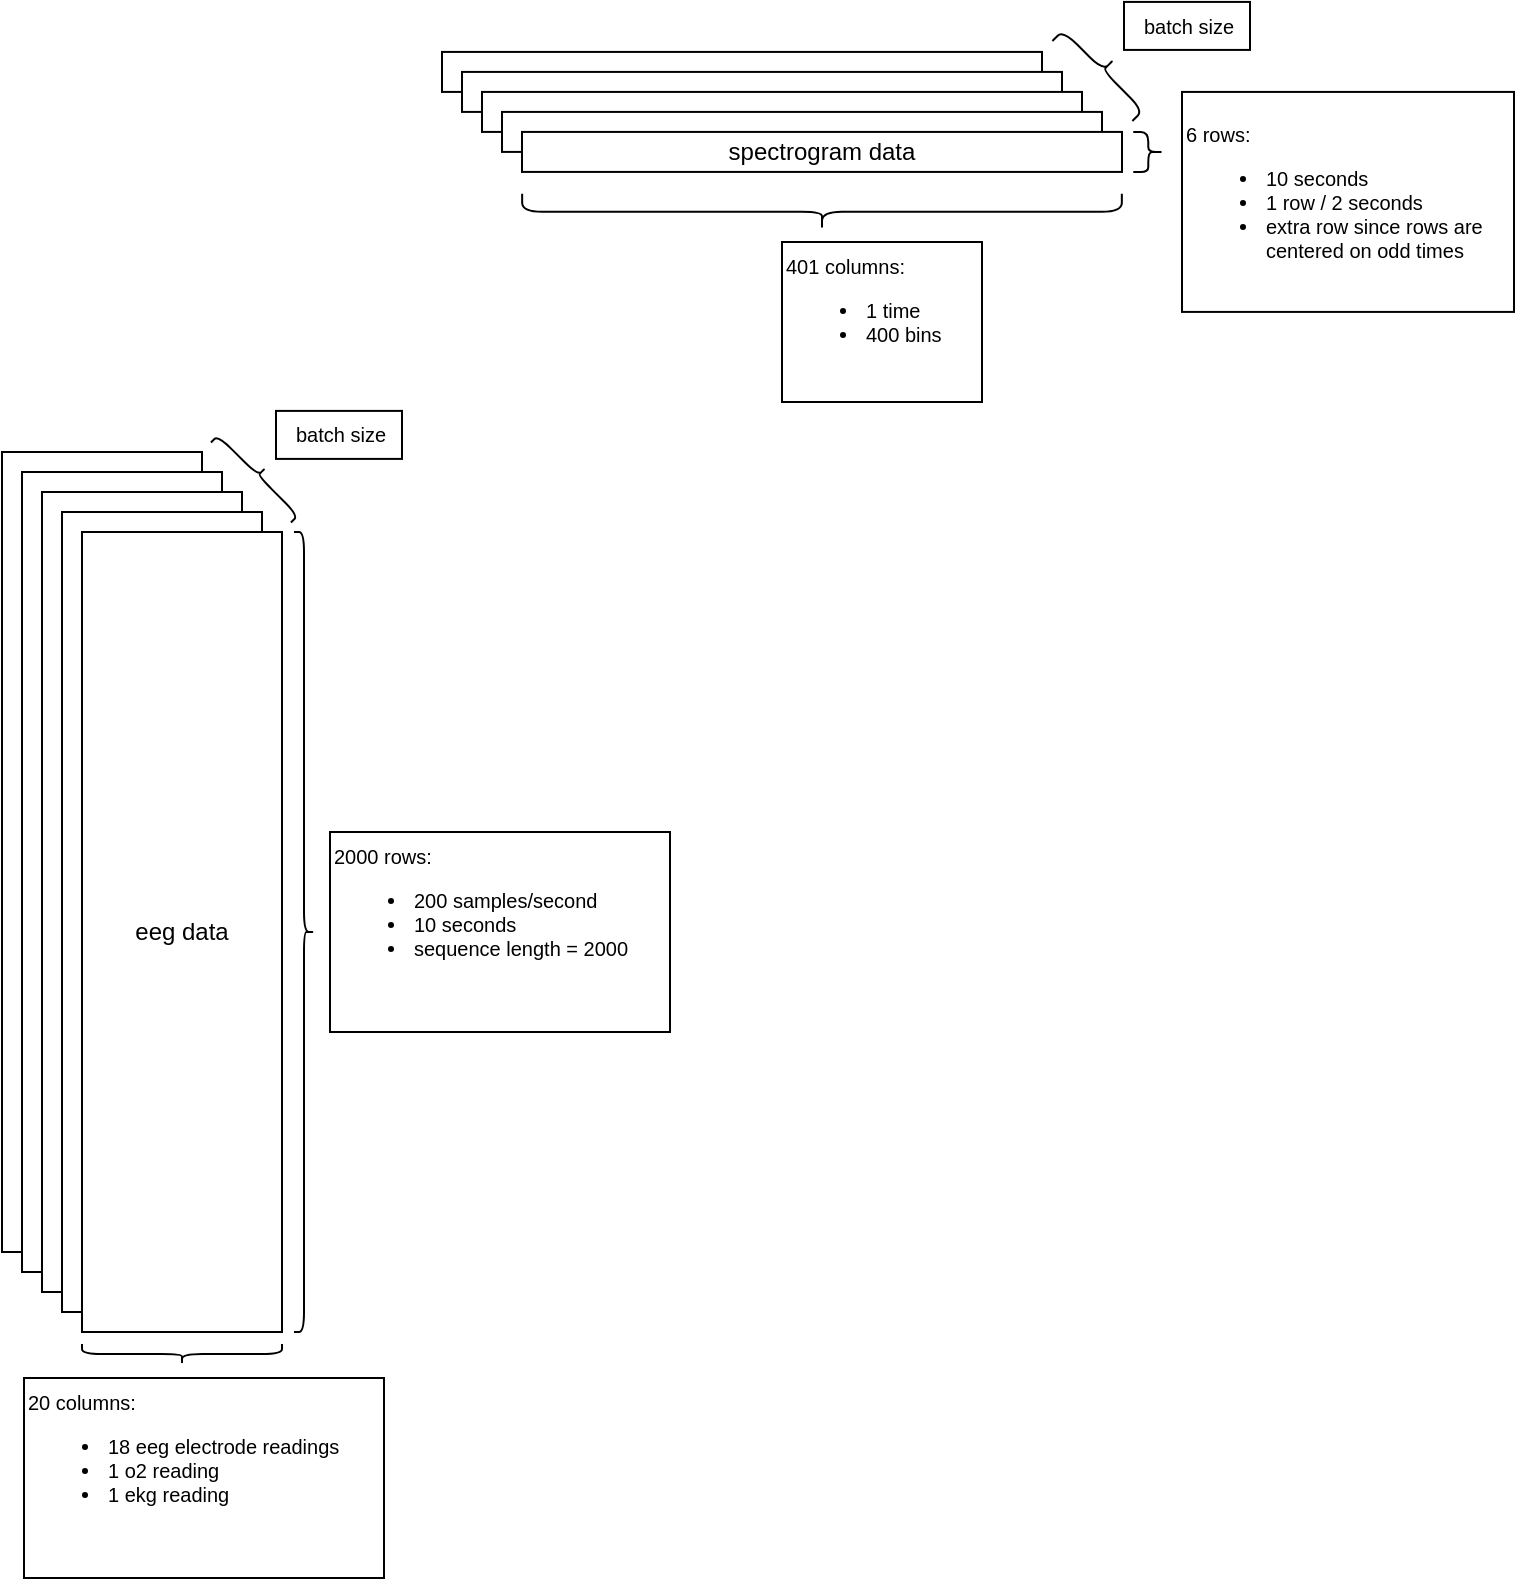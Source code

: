 <mxfile>
    <diagram id="N3PUmzgvgMg_7swP09s3" name="Page-1">
        <mxGraphModel dx="1218" dy="1087" grid="0" gridSize="10" guides="1" tooltips="1" connect="1" arrows="1" fold="1" page="1" pageScale="1" pageWidth="850" pageHeight="1100" math="0" shadow="0">
            <root>
                <mxCell id="0"/>
                <mxCell id="1" parent="0"/>
                <mxCell id="10" value="eeg data" style="whiteSpace=wrap;html=1;" parent="1" vertex="1">
                    <mxGeometry x="40" y="320" width="100" height="400" as="geometry"/>
                </mxCell>
                <mxCell id="9" value="eeg data" style="whiteSpace=wrap;html=1;" parent="1" vertex="1">
                    <mxGeometry x="50" y="330" width="100" height="400" as="geometry"/>
                </mxCell>
                <mxCell id="8" value="eeg data" style="whiteSpace=wrap;html=1;" parent="1" vertex="1">
                    <mxGeometry x="60" y="340" width="100" height="400" as="geometry"/>
                </mxCell>
                <mxCell id="7" value="eeg data" style="whiteSpace=wrap;html=1;" parent="1" vertex="1">
                    <mxGeometry x="70" y="350" width="100" height="400" as="geometry"/>
                </mxCell>
                <mxCell id="2" value="eeg data" style="whiteSpace=wrap;html=1;" parent="1" vertex="1">
                    <mxGeometry x="80" y="360" width="100" height="400" as="geometry"/>
                </mxCell>
                <mxCell id="3" value="" style="shape=curlyBracket;whiteSpace=wrap;html=1;rounded=1;flipH=1;labelPosition=right;verticalLabelPosition=middle;align=left;verticalAlign=middle;" parent="1" vertex="1">
                    <mxGeometry x="186" y="360" width="10" height="400" as="geometry"/>
                </mxCell>
                <mxCell id="4" value="" style="shape=curlyBracket;whiteSpace=wrap;html=1;rounded=1;flipH=1;labelPosition=right;verticalLabelPosition=middle;align=left;verticalAlign=middle;rotation=90;" parent="1" vertex="1">
                    <mxGeometry x="125" y="721" width="10" height="100" as="geometry"/>
                </mxCell>
                <mxCell id="5" value="&lt;span style=&quot;background-color: transparent;&quot;&gt;20 columns:&lt;/span&gt;&lt;br&gt;&lt;ul&gt;&lt;li&gt;18 eeg electrode readings&lt;/li&gt;&lt;li&gt;1 o2 reading&lt;/li&gt;&lt;li&gt;1 ekg reading&lt;/li&gt;&lt;/ul&gt;" style="text;html=1;align=left;verticalAlign=top;resizable=0;points=[];autosize=1;strokeColor=default;fillColor=none;fontSize=10;" parent="1" vertex="1">
                    <mxGeometry x="51" y="783" width="180" height="100" as="geometry"/>
                </mxCell>
                <mxCell id="6" value="&lt;font&gt;&lt;span style=&quot;background-color: transparent;&quot;&gt;2000 rows:&lt;/span&gt;&lt;br&gt;&lt;/font&gt;&lt;ul&gt;&lt;li&gt;&lt;font&gt;200 samples/second&lt;/font&gt;&lt;/li&gt;&lt;li&gt;&lt;font&gt;10 seconds&lt;/font&gt;&lt;/li&gt;&lt;li&gt;&lt;font&gt;sequence length = 2000&lt;/font&gt;&lt;/li&gt;&lt;/ul&gt;" style="text;html=1;align=left;verticalAlign=top;resizable=0;points=[];autosize=1;strokeColor=default;fillColor=none;fontSize=10;" parent="1" vertex="1">
                    <mxGeometry x="204" y="510" width="170" height="100" as="geometry"/>
                </mxCell>
                <mxCell id="11" value="" style="shape=curlyBracket;whiteSpace=wrap;html=1;rounded=1;flipH=1;labelPosition=right;verticalLabelPosition=middle;align=left;verticalAlign=middle;rotation=-45;" parent="1" vertex="1">
                    <mxGeometry x="163" y="303.45" width="10" height="56.55" as="geometry"/>
                </mxCell>
                <mxCell id="12" value="batch size" style="text;html=1;align=center;verticalAlign=middle;resizable=0;points=[];autosize=1;strokeColor=default;fillColor=none;fontSize=10;horizontal=1;" parent="1" vertex="1">
                    <mxGeometry x="177" y="299.45" width="63" height="24" as="geometry"/>
                </mxCell>
                <mxCell id="13" value="" style="whiteSpace=wrap;html=1;" vertex="1" parent="1">
                    <mxGeometry x="260" y="119.96" width="300" height="20" as="geometry"/>
                </mxCell>
                <mxCell id="14" value="" style="whiteSpace=wrap;html=1;" vertex="1" parent="1">
                    <mxGeometry x="270" y="129.96" width="300" height="20" as="geometry"/>
                </mxCell>
                <mxCell id="15" value="" style="whiteSpace=wrap;html=1;" vertex="1" parent="1">
                    <mxGeometry x="280" y="139.96" width="300" height="20" as="geometry"/>
                </mxCell>
                <mxCell id="16" value="" style="whiteSpace=wrap;html=1;" vertex="1" parent="1">
                    <mxGeometry x="290" y="149.96" width="300" height="20" as="geometry"/>
                </mxCell>
                <mxCell id="17" value="spectrogram data" style="whiteSpace=wrap;html=1;" vertex="1" parent="1">
                    <mxGeometry x="300" y="159.96" width="300" height="20" as="geometry"/>
                </mxCell>
                <mxCell id="18" value="" style="shape=curlyBracket;whiteSpace=wrap;html=1;rounded=1;flipH=1;labelPosition=right;verticalLabelPosition=middle;align=left;verticalAlign=middle;" vertex="1" parent="1">
                    <mxGeometry x="605.64" y="159.96" width="15" height="20.04" as="geometry"/>
                </mxCell>
                <mxCell id="19" value="" style="shape=curlyBracket;whiteSpace=wrap;html=1;rounded=1;flipH=1;labelPosition=right;verticalLabelPosition=middle;align=left;verticalAlign=middle;rotation=90;" vertex="1" parent="1">
                    <mxGeometry x="441" y="50" width="18" height="299.84" as="geometry"/>
                </mxCell>
                <mxCell id="20" value="&lt;span style=&quot;background-color: transparent;&quot;&gt;401 columns:&lt;/span&gt;&lt;br&gt;&lt;ul&gt;&lt;li&gt;1 time&lt;/li&gt;&lt;li&gt;400 bins&lt;/li&gt;&lt;/ul&gt;" style="text;html=1;align=left;verticalAlign=top;resizable=0;points=[];autosize=1;strokeColor=default;fillColor=none;fontSize=10;" vertex="1" parent="1">
                    <mxGeometry x="430" y="215" width="100" height="80" as="geometry"/>
                </mxCell>
                <mxCell id="21" value="&lt;font&gt;&lt;span style=&quot;background-color: transparent;&quot;&gt;6 rows:&lt;/span&gt;&lt;br&gt;&lt;/font&gt;&lt;ul&gt;&lt;li&gt;&lt;span style=&quot;background-color: transparent;&quot;&gt;&lt;font&gt;10 seconds&lt;/font&gt;&lt;/span&gt;&lt;/li&gt;&lt;li&gt;&lt;span style=&quot;background-color: transparent;&quot;&gt;&lt;font&gt;1 row / 2 seconds&lt;/font&gt;&lt;/span&gt;&lt;/li&gt;&lt;li&gt;&lt;font&gt;&lt;font&gt;extra row since rows are&lt;br&gt;&lt;/font&gt;centered on odd times&lt;/font&gt;&lt;/li&gt;&lt;/ul&gt;" style="text;html=1;align=left;verticalAlign=middle;resizable=0;points=[];autosize=1;strokeColor=default;fillColor=none;fontSize=10;" vertex="1" parent="1">
                    <mxGeometry x="630" y="139.96" width="166" height="110" as="geometry"/>
                </mxCell>
                <mxCell id="22" value="" style="shape=curlyBracket;whiteSpace=wrap;html=1;rounded=1;flipH=1;labelPosition=right;verticalLabelPosition=middle;align=left;verticalAlign=middle;rotation=-45;" vertex="1" parent="1">
                    <mxGeometry x="583" y="100.92" width="15" height="56.55" as="geometry"/>
                </mxCell>
                <mxCell id="23" value="batch size" style="text;html=1;align=center;verticalAlign=middle;resizable=0;points=[];autosize=1;strokeColor=default;fillColor=none;fontSize=10;" vertex="1" parent="1">
                    <mxGeometry x="601" y="94.96" width="63" height="24" as="geometry"/>
                </mxCell>
            </root>
        </mxGraphModel>
    </diagram>
</mxfile>